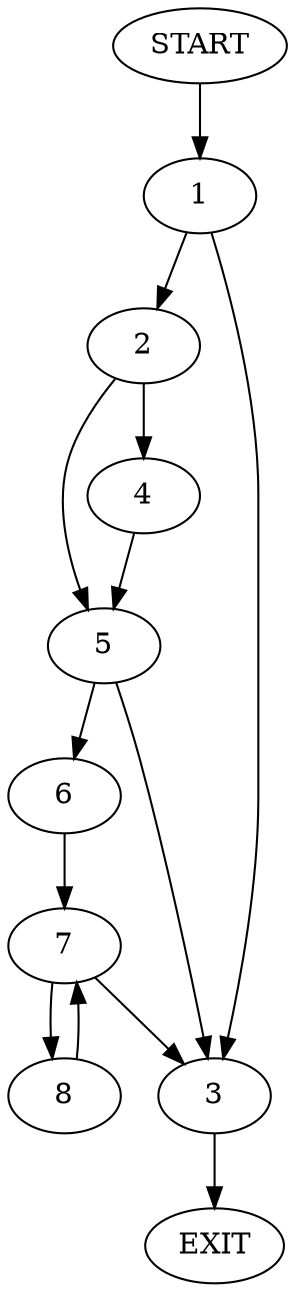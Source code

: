 digraph {
0 [label="START"]
9 [label="EXIT"]
0 -> 1
1 -> 2
1 -> 3
2 -> 4
2 -> 5
3 -> 9
5 -> 3
5 -> 6
4 -> 5
6 -> 7
7 -> 3
7 -> 8
8 -> 7
}

